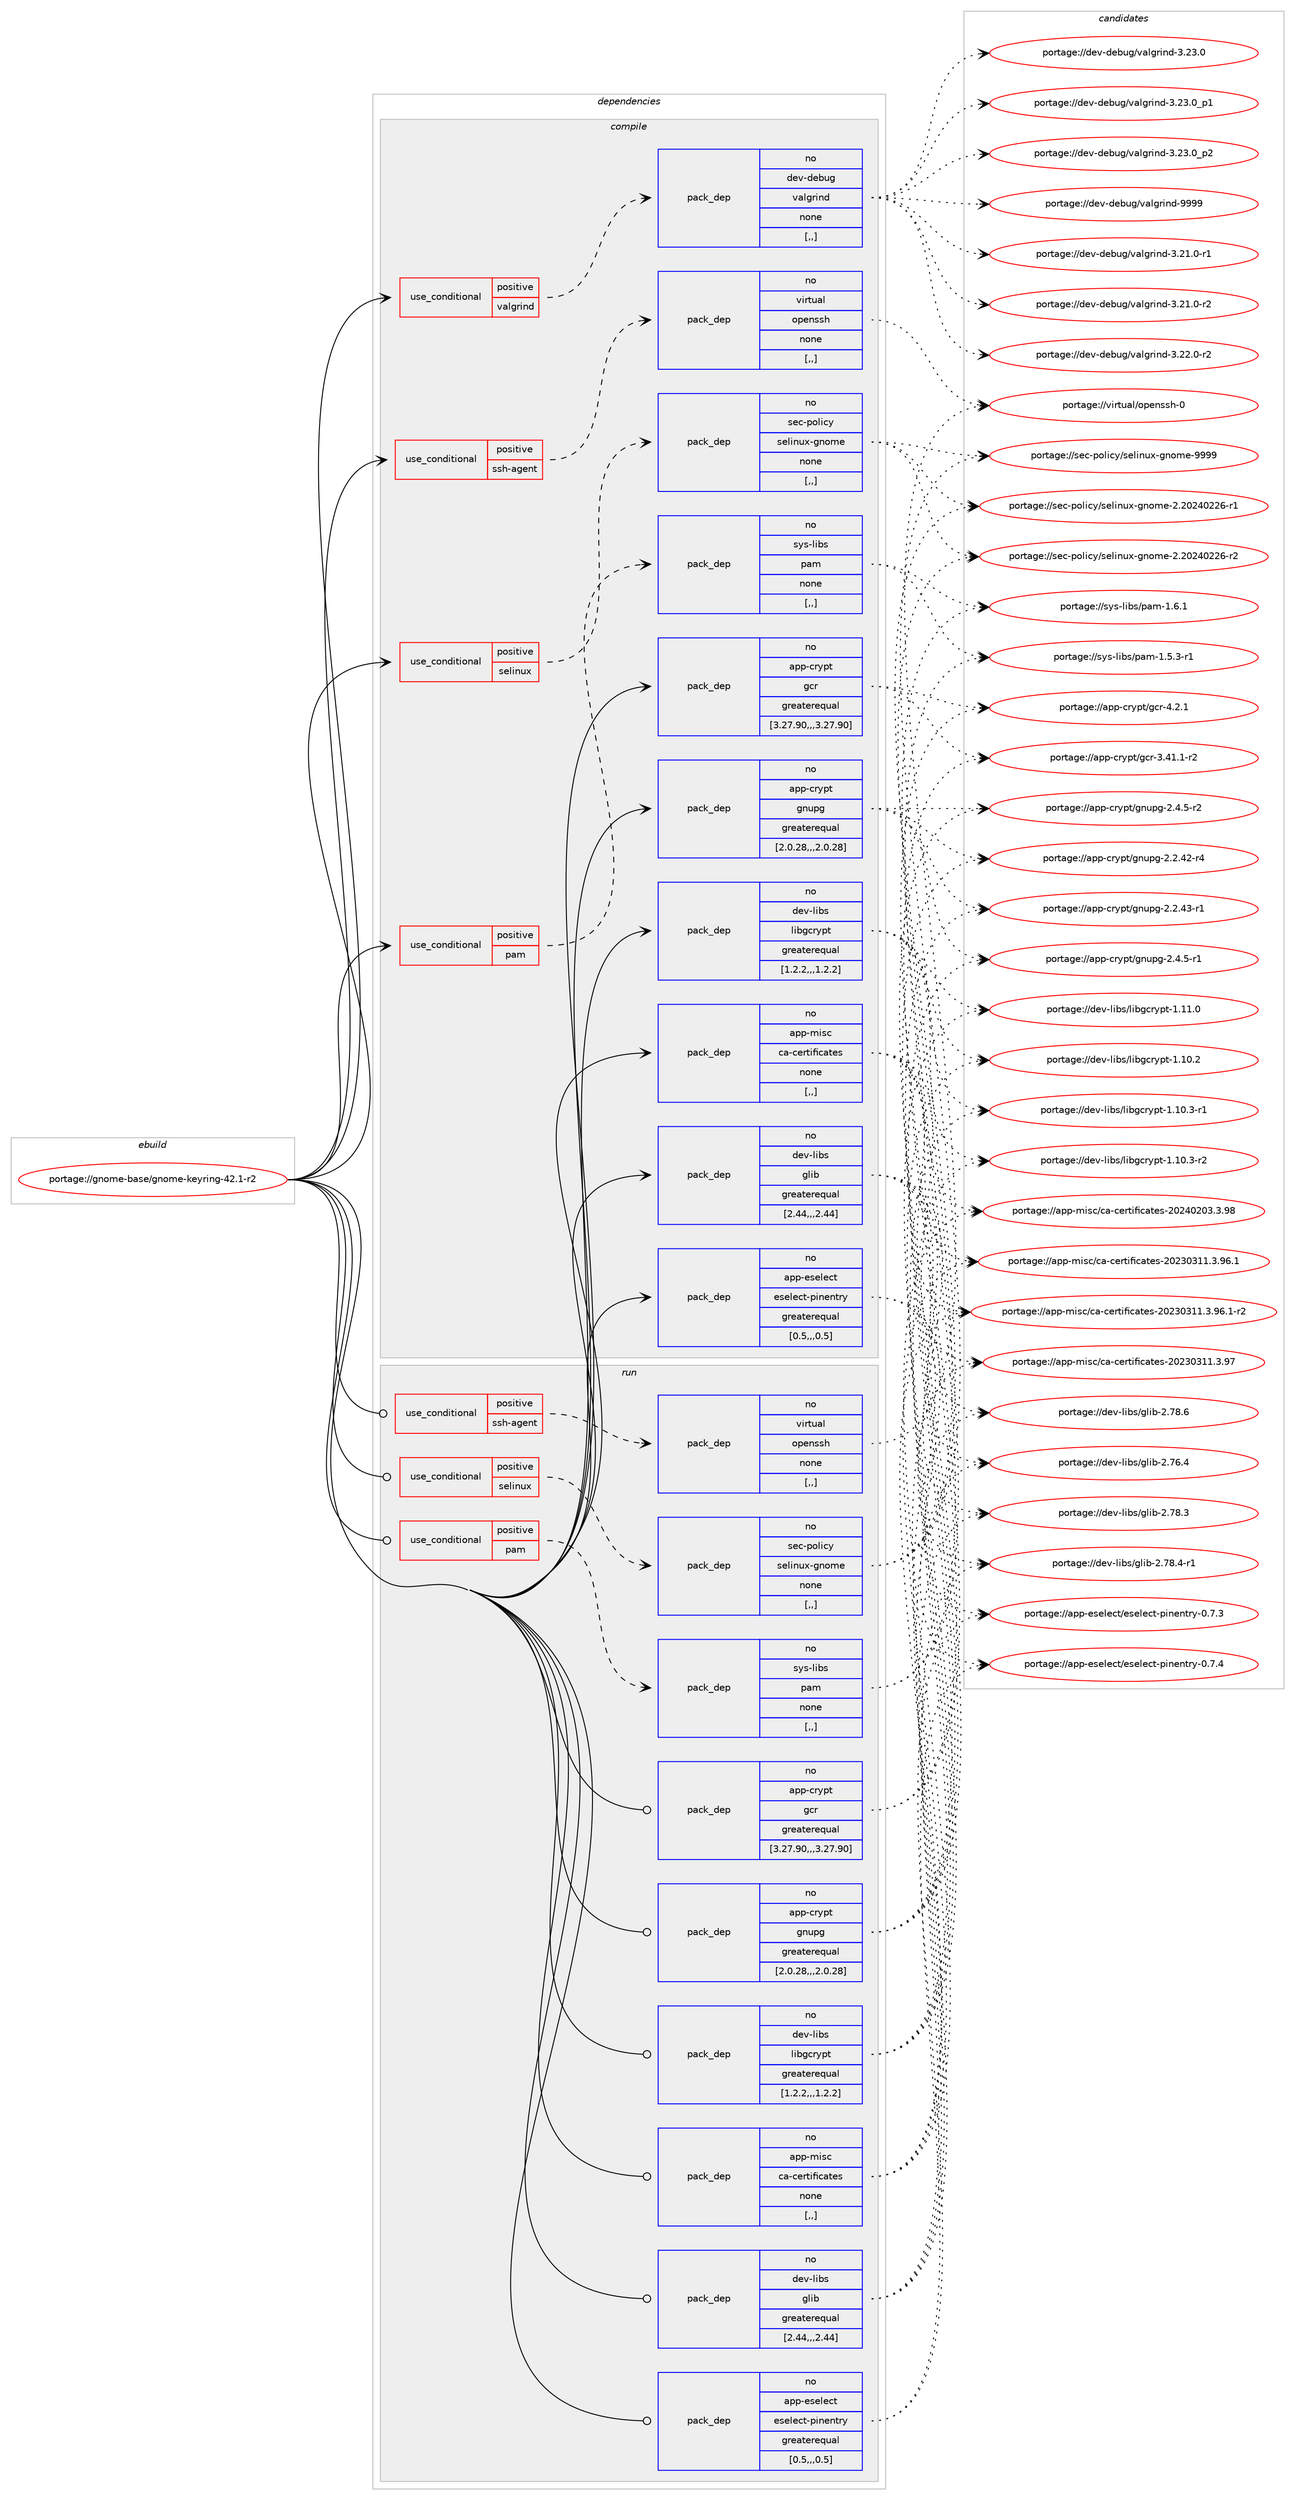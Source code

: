 digraph prolog {

# *************
# Graph options
# *************

newrank=true;
concentrate=true;
compound=true;
graph [rankdir=LR,fontname=Helvetica,fontsize=10,ranksep=1.5];#, ranksep=2.5, nodesep=0.2];
edge  [arrowhead=vee];
node  [fontname=Helvetica,fontsize=10];

# **********
# The ebuild
# **********

subgraph cluster_leftcol {
color=gray;
rank=same;
label=<<i>ebuild</i>>;
id [label="portage://gnome-base/gnome-keyring-42.1-r2", color=red, width=4, href="../gnome-base/gnome-keyring-42.1-r2.svg"];
}

# ****************
# The dependencies
# ****************

subgraph cluster_midcol {
color=gray;
label=<<i>dependencies</i>>;
subgraph cluster_compile {
fillcolor="#eeeeee";
style=filled;
label=<<i>compile</i>>;
subgraph cond63748 {
dependency232602 [label=<<TABLE BORDER="0" CELLBORDER="1" CELLSPACING="0" CELLPADDING="4"><TR><TD ROWSPAN="3" CELLPADDING="10">use_conditional</TD></TR><TR><TD>positive</TD></TR><TR><TD>pam</TD></TR></TABLE>>, shape=none, color=red];
subgraph pack167340 {
dependency232603 [label=<<TABLE BORDER="0" CELLBORDER="1" CELLSPACING="0" CELLPADDING="4" WIDTH="220"><TR><TD ROWSPAN="6" CELLPADDING="30">pack_dep</TD></TR><TR><TD WIDTH="110">no</TD></TR><TR><TD>sys-libs</TD></TR><TR><TD>pam</TD></TR><TR><TD>none</TD></TR><TR><TD>[,,]</TD></TR></TABLE>>, shape=none, color=blue];
}
dependency232602:e -> dependency232603:w [weight=20,style="dashed",arrowhead="vee"];
}
id:e -> dependency232602:w [weight=20,style="solid",arrowhead="vee"];
subgraph cond63749 {
dependency232604 [label=<<TABLE BORDER="0" CELLBORDER="1" CELLSPACING="0" CELLPADDING="4"><TR><TD ROWSPAN="3" CELLPADDING="10">use_conditional</TD></TR><TR><TD>positive</TD></TR><TR><TD>selinux</TD></TR></TABLE>>, shape=none, color=red];
subgraph pack167341 {
dependency232605 [label=<<TABLE BORDER="0" CELLBORDER="1" CELLSPACING="0" CELLPADDING="4" WIDTH="220"><TR><TD ROWSPAN="6" CELLPADDING="30">pack_dep</TD></TR><TR><TD WIDTH="110">no</TD></TR><TR><TD>sec-policy</TD></TR><TR><TD>selinux-gnome</TD></TR><TR><TD>none</TD></TR><TR><TD>[,,]</TD></TR></TABLE>>, shape=none, color=blue];
}
dependency232604:e -> dependency232605:w [weight=20,style="dashed",arrowhead="vee"];
}
id:e -> dependency232604:w [weight=20,style="solid",arrowhead="vee"];
subgraph cond63750 {
dependency232606 [label=<<TABLE BORDER="0" CELLBORDER="1" CELLSPACING="0" CELLPADDING="4"><TR><TD ROWSPAN="3" CELLPADDING="10">use_conditional</TD></TR><TR><TD>positive</TD></TR><TR><TD>ssh-agent</TD></TR></TABLE>>, shape=none, color=red];
subgraph pack167342 {
dependency232607 [label=<<TABLE BORDER="0" CELLBORDER="1" CELLSPACING="0" CELLPADDING="4" WIDTH="220"><TR><TD ROWSPAN="6" CELLPADDING="30">pack_dep</TD></TR><TR><TD WIDTH="110">no</TD></TR><TR><TD>virtual</TD></TR><TR><TD>openssh</TD></TR><TR><TD>none</TD></TR><TR><TD>[,,]</TD></TR></TABLE>>, shape=none, color=blue];
}
dependency232606:e -> dependency232607:w [weight=20,style="dashed",arrowhead="vee"];
}
id:e -> dependency232606:w [weight=20,style="solid",arrowhead="vee"];
subgraph cond63751 {
dependency232608 [label=<<TABLE BORDER="0" CELLBORDER="1" CELLSPACING="0" CELLPADDING="4"><TR><TD ROWSPAN="3" CELLPADDING="10">use_conditional</TD></TR><TR><TD>positive</TD></TR><TR><TD>valgrind</TD></TR></TABLE>>, shape=none, color=red];
subgraph pack167343 {
dependency232609 [label=<<TABLE BORDER="0" CELLBORDER="1" CELLSPACING="0" CELLPADDING="4" WIDTH="220"><TR><TD ROWSPAN="6" CELLPADDING="30">pack_dep</TD></TR><TR><TD WIDTH="110">no</TD></TR><TR><TD>dev-debug</TD></TR><TR><TD>valgrind</TD></TR><TR><TD>none</TD></TR><TR><TD>[,,]</TD></TR></TABLE>>, shape=none, color=blue];
}
dependency232608:e -> dependency232609:w [weight=20,style="dashed",arrowhead="vee"];
}
id:e -> dependency232608:w [weight=20,style="solid",arrowhead="vee"];
subgraph pack167344 {
dependency232610 [label=<<TABLE BORDER="0" CELLBORDER="1" CELLSPACING="0" CELLPADDING="4" WIDTH="220"><TR><TD ROWSPAN="6" CELLPADDING="30">pack_dep</TD></TR><TR><TD WIDTH="110">no</TD></TR><TR><TD>app-crypt</TD></TR><TR><TD>gcr</TD></TR><TR><TD>greaterequal</TD></TR><TR><TD>[3.27.90,,,3.27.90]</TD></TR></TABLE>>, shape=none, color=blue];
}
id:e -> dependency232610:w [weight=20,style="solid",arrowhead="vee"];
subgraph pack167345 {
dependency232611 [label=<<TABLE BORDER="0" CELLBORDER="1" CELLSPACING="0" CELLPADDING="4" WIDTH="220"><TR><TD ROWSPAN="6" CELLPADDING="30">pack_dep</TD></TR><TR><TD WIDTH="110">no</TD></TR><TR><TD>app-crypt</TD></TR><TR><TD>gnupg</TD></TR><TR><TD>greaterequal</TD></TR><TR><TD>[2.0.28,,,2.0.28]</TD></TR></TABLE>>, shape=none, color=blue];
}
id:e -> dependency232611:w [weight=20,style="solid",arrowhead="vee"];
subgraph pack167346 {
dependency232612 [label=<<TABLE BORDER="0" CELLBORDER="1" CELLSPACING="0" CELLPADDING="4" WIDTH="220"><TR><TD ROWSPAN="6" CELLPADDING="30">pack_dep</TD></TR><TR><TD WIDTH="110">no</TD></TR><TR><TD>app-eselect</TD></TR><TR><TD>eselect-pinentry</TD></TR><TR><TD>greaterequal</TD></TR><TR><TD>[0.5,,,0.5]</TD></TR></TABLE>>, shape=none, color=blue];
}
id:e -> dependency232612:w [weight=20,style="solid",arrowhead="vee"];
subgraph pack167347 {
dependency232613 [label=<<TABLE BORDER="0" CELLBORDER="1" CELLSPACING="0" CELLPADDING="4" WIDTH="220"><TR><TD ROWSPAN="6" CELLPADDING="30">pack_dep</TD></TR><TR><TD WIDTH="110">no</TD></TR><TR><TD>app-misc</TD></TR><TR><TD>ca-certificates</TD></TR><TR><TD>none</TD></TR><TR><TD>[,,]</TD></TR></TABLE>>, shape=none, color=blue];
}
id:e -> dependency232613:w [weight=20,style="solid",arrowhead="vee"];
subgraph pack167348 {
dependency232614 [label=<<TABLE BORDER="0" CELLBORDER="1" CELLSPACING="0" CELLPADDING="4" WIDTH="220"><TR><TD ROWSPAN="6" CELLPADDING="30">pack_dep</TD></TR><TR><TD WIDTH="110">no</TD></TR><TR><TD>dev-libs</TD></TR><TR><TD>glib</TD></TR><TR><TD>greaterequal</TD></TR><TR><TD>[2.44,,,2.44]</TD></TR></TABLE>>, shape=none, color=blue];
}
id:e -> dependency232614:w [weight=20,style="solid",arrowhead="vee"];
subgraph pack167349 {
dependency232615 [label=<<TABLE BORDER="0" CELLBORDER="1" CELLSPACING="0" CELLPADDING="4" WIDTH="220"><TR><TD ROWSPAN="6" CELLPADDING="30">pack_dep</TD></TR><TR><TD WIDTH="110">no</TD></TR><TR><TD>dev-libs</TD></TR><TR><TD>libgcrypt</TD></TR><TR><TD>greaterequal</TD></TR><TR><TD>[1.2.2,,,1.2.2]</TD></TR></TABLE>>, shape=none, color=blue];
}
id:e -> dependency232615:w [weight=20,style="solid",arrowhead="vee"];
}
subgraph cluster_compileandrun {
fillcolor="#eeeeee";
style=filled;
label=<<i>compile and run</i>>;
}
subgraph cluster_run {
fillcolor="#eeeeee";
style=filled;
label=<<i>run</i>>;
subgraph cond63752 {
dependency232616 [label=<<TABLE BORDER="0" CELLBORDER="1" CELLSPACING="0" CELLPADDING="4"><TR><TD ROWSPAN="3" CELLPADDING="10">use_conditional</TD></TR><TR><TD>positive</TD></TR><TR><TD>pam</TD></TR></TABLE>>, shape=none, color=red];
subgraph pack167350 {
dependency232617 [label=<<TABLE BORDER="0" CELLBORDER="1" CELLSPACING="0" CELLPADDING="4" WIDTH="220"><TR><TD ROWSPAN="6" CELLPADDING="30">pack_dep</TD></TR><TR><TD WIDTH="110">no</TD></TR><TR><TD>sys-libs</TD></TR><TR><TD>pam</TD></TR><TR><TD>none</TD></TR><TR><TD>[,,]</TD></TR></TABLE>>, shape=none, color=blue];
}
dependency232616:e -> dependency232617:w [weight=20,style="dashed",arrowhead="vee"];
}
id:e -> dependency232616:w [weight=20,style="solid",arrowhead="odot"];
subgraph cond63753 {
dependency232618 [label=<<TABLE BORDER="0" CELLBORDER="1" CELLSPACING="0" CELLPADDING="4"><TR><TD ROWSPAN="3" CELLPADDING="10">use_conditional</TD></TR><TR><TD>positive</TD></TR><TR><TD>selinux</TD></TR></TABLE>>, shape=none, color=red];
subgraph pack167351 {
dependency232619 [label=<<TABLE BORDER="0" CELLBORDER="1" CELLSPACING="0" CELLPADDING="4" WIDTH="220"><TR><TD ROWSPAN="6" CELLPADDING="30">pack_dep</TD></TR><TR><TD WIDTH="110">no</TD></TR><TR><TD>sec-policy</TD></TR><TR><TD>selinux-gnome</TD></TR><TR><TD>none</TD></TR><TR><TD>[,,]</TD></TR></TABLE>>, shape=none, color=blue];
}
dependency232618:e -> dependency232619:w [weight=20,style="dashed",arrowhead="vee"];
}
id:e -> dependency232618:w [weight=20,style="solid",arrowhead="odot"];
subgraph cond63754 {
dependency232620 [label=<<TABLE BORDER="0" CELLBORDER="1" CELLSPACING="0" CELLPADDING="4"><TR><TD ROWSPAN="3" CELLPADDING="10">use_conditional</TD></TR><TR><TD>positive</TD></TR><TR><TD>ssh-agent</TD></TR></TABLE>>, shape=none, color=red];
subgraph pack167352 {
dependency232621 [label=<<TABLE BORDER="0" CELLBORDER="1" CELLSPACING="0" CELLPADDING="4" WIDTH="220"><TR><TD ROWSPAN="6" CELLPADDING="30">pack_dep</TD></TR><TR><TD WIDTH="110">no</TD></TR><TR><TD>virtual</TD></TR><TR><TD>openssh</TD></TR><TR><TD>none</TD></TR><TR><TD>[,,]</TD></TR></TABLE>>, shape=none, color=blue];
}
dependency232620:e -> dependency232621:w [weight=20,style="dashed",arrowhead="vee"];
}
id:e -> dependency232620:w [weight=20,style="solid",arrowhead="odot"];
subgraph pack167353 {
dependency232622 [label=<<TABLE BORDER="0" CELLBORDER="1" CELLSPACING="0" CELLPADDING="4" WIDTH="220"><TR><TD ROWSPAN="6" CELLPADDING="30">pack_dep</TD></TR><TR><TD WIDTH="110">no</TD></TR><TR><TD>app-crypt</TD></TR><TR><TD>gcr</TD></TR><TR><TD>greaterequal</TD></TR><TR><TD>[3.27.90,,,3.27.90]</TD></TR></TABLE>>, shape=none, color=blue];
}
id:e -> dependency232622:w [weight=20,style="solid",arrowhead="odot"];
subgraph pack167354 {
dependency232623 [label=<<TABLE BORDER="0" CELLBORDER="1" CELLSPACING="0" CELLPADDING="4" WIDTH="220"><TR><TD ROWSPAN="6" CELLPADDING="30">pack_dep</TD></TR><TR><TD WIDTH="110">no</TD></TR><TR><TD>app-crypt</TD></TR><TR><TD>gnupg</TD></TR><TR><TD>greaterequal</TD></TR><TR><TD>[2.0.28,,,2.0.28]</TD></TR></TABLE>>, shape=none, color=blue];
}
id:e -> dependency232623:w [weight=20,style="solid",arrowhead="odot"];
subgraph pack167355 {
dependency232624 [label=<<TABLE BORDER="0" CELLBORDER="1" CELLSPACING="0" CELLPADDING="4" WIDTH="220"><TR><TD ROWSPAN="6" CELLPADDING="30">pack_dep</TD></TR><TR><TD WIDTH="110">no</TD></TR><TR><TD>app-eselect</TD></TR><TR><TD>eselect-pinentry</TD></TR><TR><TD>greaterequal</TD></TR><TR><TD>[0.5,,,0.5]</TD></TR></TABLE>>, shape=none, color=blue];
}
id:e -> dependency232624:w [weight=20,style="solid",arrowhead="odot"];
subgraph pack167356 {
dependency232625 [label=<<TABLE BORDER="0" CELLBORDER="1" CELLSPACING="0" CELLPADDING="4" WIDTH="220"><TR><TD ROWSPAN="6" CELLPADDING="30">pack_dep</TD></TR><TR><TD WIDTH="110">no</TD></TR><TR><TD>app-misc</TD></TR><TR><TD>ca-certificates</TD></TR><TR><TD>none</TD></TR><TR><TD>[,,]</TD></TR></TABLE>>, shape=none, color=blue];
}
id:e -> dependency232625:w [weight=20,style="solid",arrowhead="odot"];
subgraph pack167357 {
dependency232626 [label=<<TABLE BORDER="0" CELLBORDER="1" CELLSPACING="0" CELLPADDING="4" WIDTH="220"><TR><TD ROWSPAN="6" CELLPADDING="30">pack_dep</TD></TR><TR><TD WIDTH="110">no</TD></TR><TR><TD>dev-libs</TD></TR><TR><TD>glib</TD></TR><TR><TD>greaterequal</TD></TR><TR><TD>[2.44,,,2.44]</TD></TR></TABLE>>, shape=none, color=blue];
}
id:e -> dependency232626:w [weight=20,style="solid",arrowhead="odot"];
subgraph pack167358 {
dependency232627 [label=<<TABLE BORDER="0" CELLBORDER="1" CELLSPACING="0" CELLPADDING="4" WIDTH="220"><TR><TD ROWSPAN="6" CELLPADDING="30">pack_dep</TD></TR><TR><TD WIDTH="110">no</TD></TR><TR><TD>dev-libs</TD></TR><TR><TD>libgcrypt</TD></TR><TR><TD>greaterequal</TD></TR><TR><TD>[1.2.2,,,1.2.2]</TD></TR></TABLE>>, shape=none, color=blue];
}
id:e -> dependency232627:w [weight=20,style="solid",arrowhead="odot"];
}
}

# **************
# The candidates
# **************

subgraph cluster_choices {
rank=same;
color=gray;
label=<<i>candidates</i>>;

subgraph choice167340 {
color=black;
nodesep=1;
choice115121115451081059811547112971094549465346514511449 [label="portage://sys-libs/pam-1.5.3-r1", color=red, width=4,href="../sys-libs/pam-1.5.3-r1.svg"];
choice11512111545108105981154711297109454946544649 [label="portage://sys-libs/pam-1.6.1", color=red, width=4,href="../sys-libs/pam-1.6.1.svg"];
dependency232603:e -> choice115121115451081059811547112971094549465346514511449:w [style=dotted,weight="100"];
dependency232603:e -> choice11512111545108105981154711297109454946544649:w [style=dotted,weight="100"];
}
subgraph choice167341 {
color=black;
nodesep=1;
choice115101994511211110810599121471151011081051101171204510311011110910145504650485052485050544511449 [label="portage://sec-policy/selinux-gnome-2.20240226-r1", color=red, width=4,href="../sec-policy/selinux-gnome-2.20240226-r1.svg"];
choice115101994511211110810599121471151011081051101171204510311011110910145504650485052485050544511450 [label="portage://sec-policy/selinux-gnome-2.20240226-r2", color=red, width=4,href="../sec-policy/selinux-gnome-2.20240226-r2.svg"];
choice11510199451121111081059912147115101108105110117120451031101111091014557575757 [label="portage://sec-policy/selinux-gnome-9999", color=red, width=4,href="../sec-policy/selinux-gnome-9999.svg"];
dependency232605:e -> choice115101994511211110810599121471151011081051101171204510311011110910145504650485052485050544511449:w [style=dotted,weight="100"];
dependency232605:e -> choice115101994511211110810599121471151011081051101171204510311011110910145504650485052485050544511450:w [style=dotted,weight="100"];
dependency232605:e -> choice11510199451121111081059912147115101108105110117120451031101111091014557575757:w [style=dotted,weight="100"];
}
subgraph choice167342 {
color=black;
nodesep=1;
choice11810511411611797108471111121011101151151044548 [label="portage://virtual/openssh-0", color=red, width=4,href="../virtual/openssh-0.svg"];
dependency232607:e -> choice11810511411611797108471111121011101151151044548:w [style=dotted,weight="100"];
}
subgraph choice167343 {
color=black;
nodesep=1;
choice10010111845100101981171034711897108103114105110100455146504946484511449 [label="portage://dev-debug/valgrind-3.21.0-r1", color=red, width=4,href="../dev-debug/valgrind-3.21.0-r1.svg"];
choice10010111845100101981171034711897108103114105110100455146504946484511450 [label="portage://dev-debug/valgrind-3.21.0-r2", color=red, width=4,href="../dev-debug/valgrind-3.21.0-r2.svg"];
choice10010111845100101981171034711897108103114105110100455146505046484511450 [label="portage://dev-debug/valgrind-3.22.0-r2", color=red, width=4,href="../dev-debug/valgrind-3.22.0-r2.svg"];
choice1001011184510010198117103471189710810311410511010045514650514648 [label="portage://dev-debug/valgrind-3.23.0", color=red, width=4,href="../dev-debug/valgrind-3.23.0.svg"];
choice10010111845100101981171034711897108103114105110100455146505146489511249 [label="portage://dev-debug/valgrind-3.23.0_p1", color=red, width=4,href="../dev-debug/valgrind-3.23.0_p1.svg"];
choice10010111845100101981171034711897108103114105110100455146505146489511250 [label="portage://dev-debug/valgrind-3.23.0_p2", color=red, width=4,href="../dev-debug/valgrind-3.23.0_p2.svg"];
choice100101118451001019811710347118971081031141051101004557575757 [label="portage://dev-debug/valgrind-9999", color=red, width=4,href="../dev-debug/valgrind-9999.svg"];
dependency232609:e -> choice10010111845100101981171034711897108103114105110100455146504946484511449:w [style=dotted,weight="100"];
dependency232609:e -> choice10010111845100101981171034711897108103114105110100455146504946484511450:w [style=dotted,weight="100"];
dependency232609:e -> choice10010111845100101981171034711897108103114105110100455146505046484511450:w [style=dotted,weight="100"];
dependency232609:e -> choice1001011184510010198117103471189710810311410511010045514650514648:w [style=dotted,weight="100"];
dependency232609:e -> choice10010111845100101981171034711897108103114105110100455146505146489511249:w [style=dotted,weight="100"];
dependency232609:e -> choice10010111845100101981171034711897108103114105110100455146505146489511250:w [style=dotted,weight="100"];
dependency232609:e -> choice100101118451001019811710347118971081031141051101004557575757:w [style=dotted,weight="100"];
}
subgraph choice167344 {
color=black;
nodesep=1;
choice9711211245991141211121164710399114455146524946494511450 [label="portage://app-crypt/gcr-3.41.1-r2", color=red, width=4,href="../app-crypt/gcr-3.41.1-r2.svg"];
choice9711211245991141211121164710399114455246504649 [label="portage://app-crypt/gcr-4.2.1", color=red, width=4,href="../app-crypt/gcr-4.2.1.svg"];
dependency232610:e -> choice9711211245991141211121164710399114455146524946494511450:w [style=dotted,weight="100"];
dependency232610:e -> choice9711211245991141211121164710399114455246504649:w [style=dotted,weight="100"];
}
subgraph choice167345 {
color=black;
nodesep=1;
choice97112112459911412111211647103110117112103455046504652504511452 [label="portage://app-crypt/gnupg-2.2.42-r4", color=red, width=4,href="../app-crypt/gnupg-2.2.42-r4.svg"];
choice97112112459911412111211647103110117112103455046504652514511449 [label="portage://app-crypt/gnupg-2.2.43-r1", color=red, width=4,href="../app-crypt/gnupg-2.2.43-r1.svg"];
choice971121124599114121112116471031101171121034550465246534511449 [label="portage://app-crypt/gnupg-2.4.5-r1", color=red, width=4,href="../app-crypt/gnupg-2.4.5-r1.svg"];
choice971121124599114121112116471031101171121034550465246534511450 [label="portage://app-crypt/gnupg-2.4.5-r2", color=red, width=4,href="../app-crypt/gnupg-2.4.5-r2.svg"];
dependency232611:e -> choice97112112459911412111211647103110117112103455046504652504511452:w [style=dotted,weight="100"];
dependency232611:e -> choice97112112459911412111211647103110117112103455046504652514511449:w [style=dotted,weight="100"];
dependency232611:e -> choice971121124599114121112116471031101171121034550465246534511449:w [style=dotted,weight="100"];
dependency232611:e -> choice971121124599114121112116471031101171121034550465246534511450:w [style=dotted,weight="100"];
}
subgraph choice167346 {
color=black;
nodesep=1;
choice971121124510111510110810199116471011151011081019911645112105110101110116114121454846554651 [label="portage://app-eselect/eselect-pinentry-0.7.3", color=red, width=4,href="../app-eselect/eselect-pinentry-0.7.3.svg"];
choice971121124510111510110810199116471011151011081019911645112105110101110116114121454846554652 [label="portage://app-eselect/eselect-pinentry-0.7.4", color=red, width=4,href="../app-eselect/eselect-pinentry-0.7.4.svg"];
dependency232612:e -> choice971121124510111510110810199116471011151011081019911645112105110101110116114121454846554651:w [style=dotted,weight="100"];
dependency232612:e -> choice971121124510111510110810199116471011151011081019911645112105110101110116114121454846554652:w [style=dotted,weight="100"];
}
subgraph choice167347 {
color=black;
nodesep=1;
choice9711211245109105115994799974599101114116105102105999711610111545504850514851494946514657544649 [label="portage://app-misc/ca-certificates-20230311.3.96.1", color=red, width=4,href="../app-misc/ca-certificates-20230311.3.96.1.svg"];
choice97112112451091051159947999745991011141161051021059997116101115455048505148514949465146575446494511450 [label="portage://app-misc/ca-certificates-20230311.3.96.1-r2", color=red, width=4,href="../app-misc/ca-certificates-20230311.3.96.1-r2.svg"];
choice971121124510910511599479997459910111411610510210599971161011154550485051485149494651465755 [label="portage://app-misc/ca-certificates-20230311.3.97", color=red, width=4,href="../app-misc/ca-certificates-20230311.3.97.svg"];
choice971121124510910511599479997459910111411610510210599971161011154550485052485048514651465756 [label="portage://app-misc/ca-certificates-20240203.3.98", color=red, width=4,href="../app-misc/ca-certificates-20240203.3.98.svg"];
dependency232613:e -> choice9711211245109105115994799974599101114116105102105999711610111545504850514851494946514657544649:w [style=dotted,weight="100"];
dependency232613:e -> choice97112112451091051159947999745991011141161051021059997116101115455048505148514949465146575446494511450:w [style=dotted,weight="100"];
dependency232613:e -> choice971121124510910511599479997459910111411610510210599971161011154550485051485149494651465755:w [style=dotted,weight="100"];
dependency232613:e -> choice971121124510910511599479997459910111411610510210599971161011154550485052485048514651465756:w [style=dotted,weight="100"];
}
subgraph choice167348 {
color=black;
nodesep=1;
choice1001011184510810598115471031081059845504655544652 [label="portage://dev-libs/glib-2.76.4", color=red, width=4,href="../dev-libs/glib-2.76.4.svg"];
choice1001011184510810598115471031081059845504655564651 [label="portage://dev-libs/glib-2.78.3", color=red, width=4,href="../dev-libs/glib-2.78.3.svg"];
choice10010111845108105981154710310810598455046555646524511449 [label="portage://dev-libs/glib-2.78.4-r1", color=red, width=4,href="../dev-libs/glib-2.78.4-r1.svg"];
choice1001011184510810598115471031081059845504655564654 [label="portage://dev-libs/glib-2.78.6", color=red, width=4,href="../dev-libs/glib-2.78.6.svg"];
dependency232614:e -> choice1001011184510810598115471031081059845504655544652:w [style=dotted,weight="100"];
dependency232614:e -> choice1001011184510810598115471031081059845504655564651:w [style=dotted,weight="100"];
dependency232614:e -> choice10010111845108105981154710310810598455046555646524511449:w [style=dotted,weight="100"];
dependency232614:e -> choice1001011184510810598115471031081059845504655564654:w [style=dotted,weight="100"];
}
subgraph choice167349 {
color=black;
nodesep=1;
choice100101118451081059811547108105981039911412111211645494649484650 [label="portage://dev-libs/libgcrypt-1.10.2", color=red, width=4,href="../dev-libs/libgcrypt-1.10.2.svg"];
choice1001011184510810598115471081059810399114121112116454946494846514511449 [label="portage://dev-libs/libgcrypt-1.10.3-r1", color=red, width=4,href="../dev-libs/libgcrypt-1.10.3-r1.svg"];
choice1001011184510810598115471081059810399114121112116454946494846514511450 [label="portage://dev-libs/libgcrypt-1.10.3-r2", color=red, width=4,href="../dev-libs/libgcrypt-1.10.3-r2.svg"];
choice100101118451081059811547108105981039911412111211645494649494648 [label="portage://dev-libs/libgcrypt-1.11.0", color=red, width=4,href="../dev-libs/libgcrypt-1.11.0.svg"];
dependency232615:e -> choice100101118451081059811547108105981039911412111211645494649484650:w [style=dotted,weight="100"];
dependency232615:e -> choice1001011184510810598115471081059810399114121112116454946494846514511449:w [style=dotted,weight="100"];
dependency232615:e -> choice1001011184510810598115471081059810399114121112116454946494846514511450:w [style=dotted,weight="100"];
dependency232615:e -> choice100101118451081059811547108105981039911412111211645494649494648:w [style=dotted,weight="100"];
}
subgraph choice167350 {
color=black;
nodesep=1;
choice115121115451081059811547112971094549465346514511449 [label="portage://sys-libs/pam-1.5.3-r1", color=red, width=4,href="../sys-libs/pam-1.5.3-r1.svg"];
choice11512111545108105981154711297109454946544649 [label="portage://sys-libs/pam-1.6.1", color=red, width=4,href="../sys-libs/pam-1.6.1.svg"];
dependency232617:e -> choice115121115451081059811547112971094549465346514511449:w [style=dotted,weight="100"];
dependency232617:e -> choice11512111545108105981154711297109454946544649:w [style=dotted,weight="100"];
}
subgraph choice167351 {
color=black;
nodesep=1;
choice115101994511211110810599121471151011081051101171204510311011110910145504650485052485050544511449 [label="portage://sec-policy/selinux-gnome-2.20240226-r1", color=red, width=4,href="../sec-policy/selinux-gnome-2.20240226-r1.svg"];
choice115101994511211110810599121471151011081051101171204510311011110910145504650485052485050544511450 [label="portage://sec-policy/selinux-gnome-2.20240226-r2", color=red, width=4,href="../sec-policy/selinux-gnome-2.20240226-r2.svg"];
choice11510199451121111081059912147115101108105110117120451031101111091014557575757 [label="portage://sec-policy/selinux-gnome-9999", color=red, width=4,href="../sec-policy/selinux-gnome-9999.svg"];
dependency232619:e -> choice115101994511211110810599121471151011081051101171204510311011110910145504650485052485050544511449:w [style=dotted,weight="100"];
dependency232619:e -> choice115101994511211110810599121471151011081051101171204510311011110910145504650485052485050544511450:w [style=dotted,weight="100"];
dependency232619:e -> choice11510199451121111081059912147115101108105110117120451031101111091014557575757:w [style=dotted,weight="100"];
}
subgraph choice167352 {
color=black;
nodesep=1;
choice11810511411611797108471111121011101151151044548 [label="portage://virtual/openssh-0", color=red, width=4,href="../virtual/openssh-0.svg"];
dependency232621:e -> choice11810511411611797108471111121011101151151044548:w [style=dotted,weight="100"];
}
subgraph choice167353 {
color=black;
nodesep=1;
choice9711211245991141211121164710399114455146524946494511450 [label="portage://app-crypt/gcr-3.41.1-r2", color=red, width=4,href="../app-crypt/gcr-3.41.1-r2.svg"];
choice9711211245991141211121164710399114455246504649 [label="portage://app-crypt/gcr-4.2.1", color=red, width=4,href="../app-crypt/gcr-4.2.1.svg"];
dependency232622:e -> choice9711211245991141211121164710399114455146524946494511450:w [style=dotted,weight="100"];
dependency232622:e -> choice9711211245991141211121164710399114455246504649:w [style=dotted,weight="100"];
}
subgraph choice167354 {
color=black;
nodesep=1;
choice97112112459911412111211647103110117112103455046504652504511452 [label="portage://app-crypt/gnupg-2.2.42-r4", color=red, width=4,href="../app-crypt/gnupg-2.2.42-r4.svg"];
choice97112112459911412111211647103110117112103455046504652514511449 [label="portage://app-crypt/gnupg-2.2.43-r1", color=red, width=4,href="../app-crypt/gnupg-2.2.43-r1.svg"];
choice971121124599114121112116471031101171121034550465246534511449 [label="portage://app-crypt/gnupg-2.4.5-r1", color=red, width=4,href="../app-crypt/gnupg-2.4.5-r1.svg"];
choice971121124599114121112116471031101171121034550465246534511450 [label="portage://app-crypt/gnupg-2.4.5-r2", color=red, width=4,href="../app-crypt/gnupg-2.4.5-r2.svg"];
dependency232623:e -> choice97112112459911412111211647103110117112103455046504652504511452:w [style=dotted,weight="100"];
dependency232623:e -> choice97112112459911412111211647103110117112103455046504652514511449:w [style=dotted,weight="100"];
dependency232623:e -> choice971121124599114121112116471031101171121034550465246534511449:w [style=dotted,weight="100"];
dependency232623:e -> choice971121124599114121112116471031101171121034550465246534511450:w [style=dotted,weight="100"];
}
subgraph choice167355 {
color=black;
nodesep=1;
choice971121124510111510110810199116471011151011081019911645112105110101110116114121454846554651 [label="portage://app-eselect/eselect-pinentry-0.7.3", color=red, width=4,href="../app-eselect/eselect-pinentry-0.7.3.svg"];
choice971121124510111510110810199116471011151011081019911645112105110101110116114121454846554652 [label="portage://app-eselect/eselect-pinentry-0.7.4", color=red, width=4,href="../app-eselect/eselect-pinentry-0.7.4.svg"];
dependency232624:e -> choice971121124510111510110810199116471011151011081019911645112105110101110116114121454846554651:w [style=dotted,weight="100"];
dependency232624:e -> choice971121124510111510110810199116471011151011081019911645112105110101110116114121454846554652:w [style=dotted,weight="100"];
}
subgraph choice167356 {
color=black;
nodesep=1;
choice9711211245109105115994799974599101114116105102105999711610111545504850514851494946514657544649 [label="portage://app-misc/ca-certificates-20230311.3.96.1", color=red, width=4,href="../app-misc/ca-certificates-20230311.3.96.1.svg"];
choice97112112451091051159947999745991011141161051021059997116101115455048505148514949465146575446494511450 [label="portage://app-misc/ca-certificates-20230311.3.96.1-r2", color=red, width=4,href="../app-misc/ca-certificates-20230311.3.96.1-r2.svg"];
choice971121124510910511599479997459910111411610510210599971161011154550485051485149494651465755 [label="portage://app-misc/ca-certificates-20230311.3.97", color=red, width=4,href="../app-misc/ca-certificates-20230311.3.97.svg"];
choice971121124510910511599479997459910111411610510210599971161011154550485052485048514651465756 [label="portage://app-misc/ca-certificates-20240203.3.98", color=red, width=4,href="../app-misc/ca-certificates-20240203.3.98.svg"];
dependency232625:e -> choice9711211245109105115994799974599101114116105102105999711610111545504850514851494946514657544649:w [style=dotted,weight="100"];
dependency232625:e -> choice97112112451091051159947999745991011141161051021059997116101115455048505148514949465146575446494511450:w [style=dotted,weight="100"];
dependency232625:e -> choice971121124510910511599479997459910111411610510210599971161011154550485051485149494651465755:w [style=dotted,weight="100"];
dependency232625:e -> choice971121124510910511599479997459910111411610510210599971161011154550485052485048514651465756:w [style=dotted,weight="100"];
}
subgraph choice167357 {
color=black;
nodesep=1;
choice1001011184510810598115471031081059845504655544652 [label="portage://dev-libs/glib-2.76.4", color=red, width=4,href="../dev-libs/glib-2.76.4.svg"];
choice1001011184510810598115471031081059845504655564651 [label="portage://dev-libs/glib-2.78.3", color=red, width=4,href="../dev-libs/glib-2.78.3.svg"];
choice10010111845108105981154710310810598455046555646524511449 [label="portage://dev-libs/glib-2.78.4-r1", color=red, width=4,href="../dev-libs/glib-2.78.4-r1.svg"];
choice1001011184510810598115471031081059845504655564654 [label="portage://dev-libs/glib-2.78.6", color=red, width=4,href="../dev-libs/glib-2.78.6.svg"];
dependency232626:e -> choice1001011184510810598115471031081059845504655544652:w [style=dotted,weight="100"];
dependency232626:e -> choice1001011184510810598115471031081059845504655564651:w [style=dotted,weight="100"];
dependency232626:e -> choice10010111845108105981154710310810598455046555646524511449:w [style=dotted,weight="100"];
dependency232626:e -> choice1001011184510810598115471031081059845504655564654:w [style=dotted,weight="100"];
}
subgraph choice167358 {
color=black;
nodesep=1;
choice100101118451081059811547108105981039911412111211645494649484650 [label="portage://dev-libs/libgcrypt-1.10.2", color=red, width=4,href="../dev-libs/libgcrypt-1.10.2.svg"];
choice1001011184510810598115471081059810399114121112116454946494846514511449 [label="portage://dev-libs/libgcrypt-1.10.3-r1", color=red, width=4,href="../dev-libs/libgcrypt-1.10.3-r1.svg"];
choice1001011184510810598115471081059810399114121112116454946494846514511450 [label="portage://dev-libs/libgcrypt-1.10.3-r2", color=red, width=4,href="../dev-libs/libgcrypt-1.10.3-r2.svg"];
choice100101118451081059811547108105981039911412111211645494649494648 [label="portage://dev-libs/libgcrypt-1.11.0", color=red, width=4,href="../dev-libs/libgcrypt-1.11.0.svg"];
dependency232627:e -> choice100101118451081059811547108105981039911412111211645494649484650:w [style=dotted,weight="100"];
dependency232627:e -> choice1001011184510810598115471081059810399114121112116454946494846514511449:w [style=dotted,weight="100"];
dependency232627:e -> choice1001011184510810598115471081059810399114121112116454946494846514511450:w [style=dotted,weight="100"];
dependency232627:e -> choice100101118451081059811547108105981039911412111211645494649494648:w [style=dotted,weight="100"];
}
}

}
